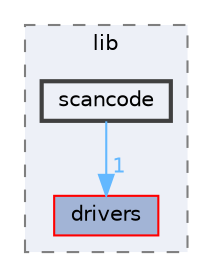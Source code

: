 digraph "C:/Users/igorc/lcom/g2/proj/src/lib/scancode"
{
 // LATEX_PDF_SIZE
  bgcolor="transparent";
  edge [fontname=Helvetica,fontsize=10,labelfontname=Helvetica,labelfontsize=10];
  node [fontname=Helvetica,fontsize=10,shape=box,height=0.2,width=0.4];
  compound=true
  subgraph clusterdir_c85d3e3c5052e9ad9ce18c6863244a25 {
    graph [ bgcolor="#edf0f7", pencolor="grey50", label="lib", fontname=Helvetica,fontsize=10 style="filled,dashed", URL="dir_c85d3e3c5052e9ad9ce18c6863244a25.html",tooltip=""]
  dir_ae0e849d495154be21d419b82c842e8e [label="drivers", fillcolor="#a2b4d6", color="red", style="filled", URL="dir_ae0e849d495154be21d419b82c842e8e.html",tooltip=""];
  dir_7e19df4349fd0348dce6f141908bb821 [label="scancode", fillcolor="#edf0f7", color="grey25", style="filled,bold", URL="dir_7e19df4349fd0348dce6f141908bb821.html",tooltip=""];
  }
  dir_7e19df4349fd0348dce6f141908bb821->dir_ae0e849d495154be21d419b82c842e8e [headlabel="1", labeldistance=1.5 headhref="dir_000005_000001.html" color="steelblue1" fontcolor="steelblue1"];
}
